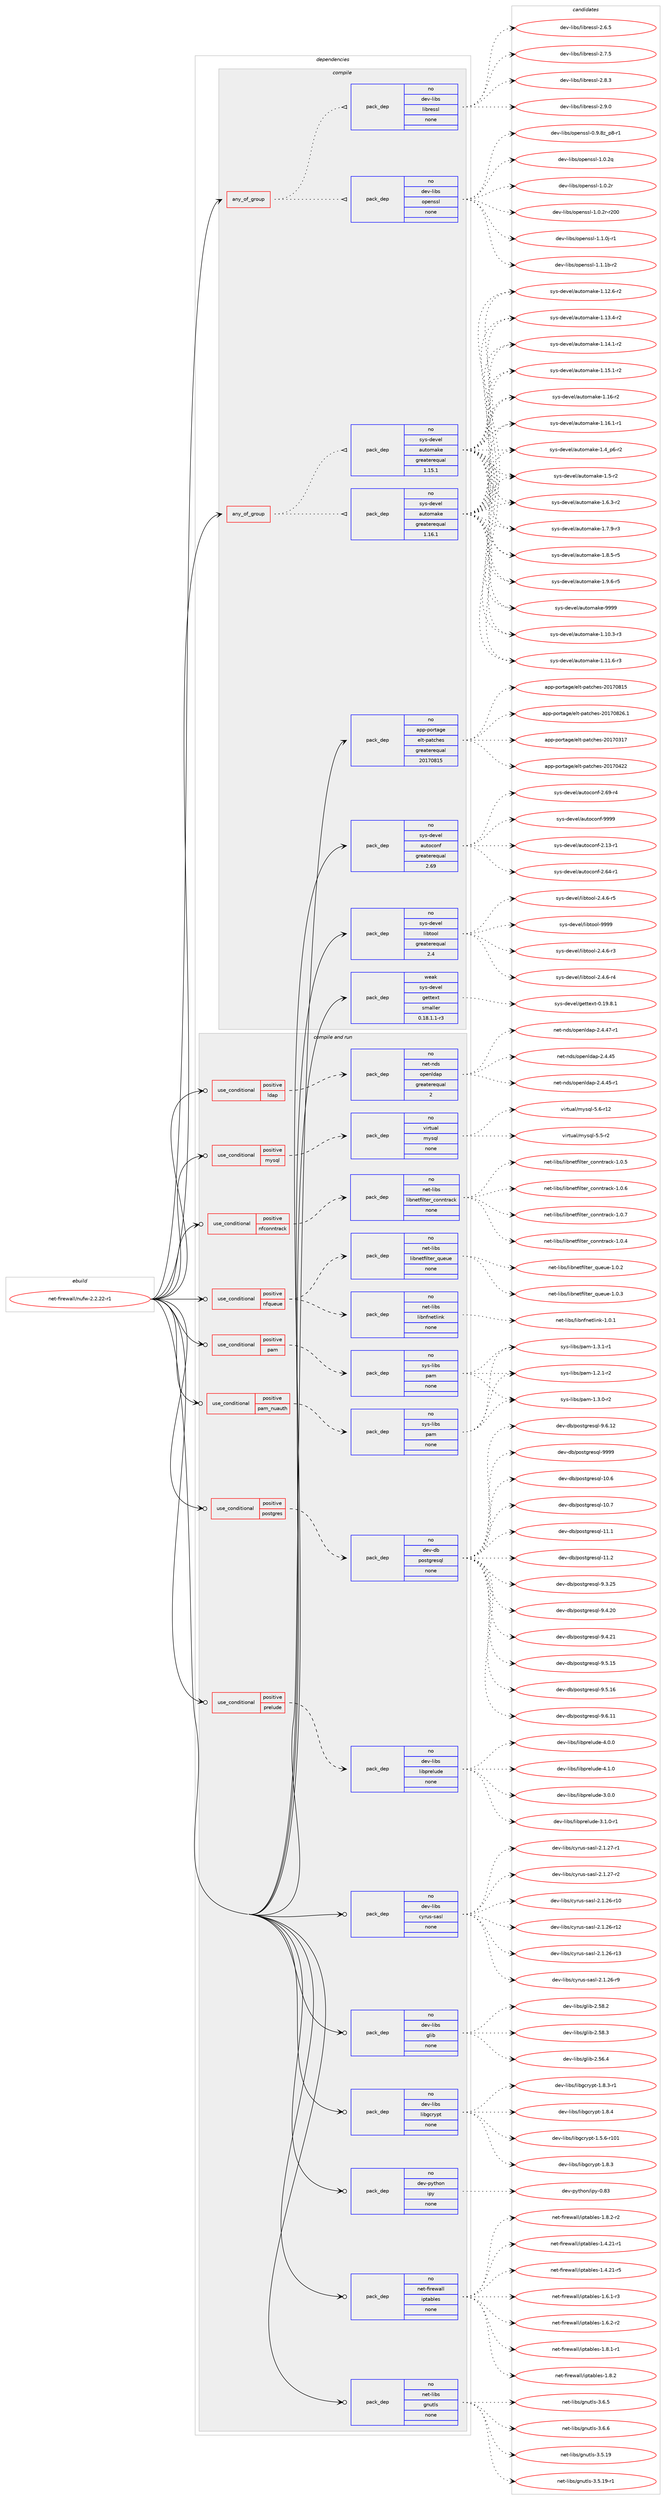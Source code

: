digraph prolog {

# *************
# Graph options
# *************

newrank=true;
concentrate=true;
compound=true;
graph [rankdir=LR,fontname=Helvetica,fontsize=10,ranksep=1.5];#, ranksep=2.5, nodesep=0.2];
edge  [arrowhead=vee];
node  [fontname=Helvetica,fontsize=10];

# **********
# The ebuild
# **********

subgraph cluster_leftcol {
color=gray;
rank=same;
label=<<i>ebuild</i>>;
id [label="net-firewall/nufw-2.2.22-r1", color=red, width=4, href="../net-firewall/nufw-2.2.22-r1.svg"];
}

# ****************
# The dependencies
# ****************

subgraph cluster_midcol {
color=gray;
label=<<i>dependencies</i>>;
subgraph cluster_compile {
fillcolor="#eeeeee";
style=filled;
label=<<i>compile</i>>;
subgraph any25977 {
dependency1652033 [label=<<TABLE BORDER="0" CELLBORDER="1" CELLSPACING="0" CELLPADDING="4"><TR><TD CELLPADDING="10">any_of_group</TD></TR></TABLE>>, shape=none, color=red];subgraph pack1181004 {
dependency1652034 [label=<<TABLE BORDER="0" CELLBORDER="1" CELLSPACING="0" CELLPADDING="4" WIDTH="220"><TR><TD ROWSPAN="6" CELLPADDING="30">pack_dep</TD></TR><TR><TD WIDTH="110">no</TD></TR><TR><TD>dev-libs</TD></TR><TR><TD>openssl</TD></TR><TR><TD>none</TD></TR><TR><TD></TD></TR></TABLE>>, shape=none, color=blue];
}
dependency1652033:e -> dependency1652034:w [weight=20,style="dotted",arrowhead="oinv"];
subgraph pack1181005 {
dependency1652035 [label=<<TABLE BORDER="0" CELLBORDER="1" CELLSPACING="0" CELLPADDING="4" WIDTH="220"><TR><TD ROWSPAN="6" CELLPADDING="30">pack_dep</TD></TR><TR><TD WIDTH="110">no</TD></TR><TR><TD>dev-libs</TD></TR><TR><TD>libressl</TD></TR><TR><TD>none</TD></TR><TR><TD></TD></TR></TABLE>>, shape=none, color=blue];
}
dependency1652033:e -> dependency1652035:w [weight=20,style="dotted",arrowhead="oinv"];
}
id:e -> dependency1652033:w [weight=20,style="solid",arrowhead="vee"];
subgraph any25978 {
dependency1652036 [label=<<TABLE BORDER="0" CELLBORDER="1" CELLSPACING="0" CELLPADDING="4"><TR><TD CELLPADDING="10">any_of_group</TD></TR></TABLE>>, shape=none, color=red];subgraph pack1181006 {
dependency1652037 [label=<<TABLE BORDER="0" CELLBORDER="1" CELLSPACING="0" CELLPADDING="4" WIDTH="220"><TR><TD ROWSPAN="6" CELLPADDING="30">pack_dep</TD></TR><TR><TD WIDTH="110">no</TD></TR><TR><TD>sys-devel</TD></TR><TR><TD>automake</TD></TR><TR><TD>greaterequal</TD></TR><TR><TD>1.16.1</TD></TR></TABLE>>, shape=none, color=blue];
}
dependency1652036:e -> dependency1652037:w [weight=20,style="dotted",arrowhead="oinv"];
subgraph pack1181007 {
dependency1652038 [label=<<TABLE BORDER="0" CELLBORDER="1" CELLSPACING="0" CELLPADDING="4" WIDTH="220"><TR><TD ROWSPAN="6" CELLPADDING="30">pack_dep</TD></TR><TR><TD WIDTH="110">no</TD></TR><TR><TD>sys-devel</TD></TR><TR><TD>automake</TD></TR><TR><TD>greaterequal</TD></TR><TR><TD>1.15.1</TD></TR></TABLE>>, shape=none, color=blue];
}
dependency1652036:e -> dependency1652038:w [weight=20,style="dotted",arrowhead="oinv"];
}
id:e -> dependency1652036:w [weight=20,style="solid",arrowhead="vee"];
subgraph pack1181008 {
dependency1652039 [label=<<TABLE BORDER="0" CELLBORDER="1" CELLSPACING="0" CELLPADDING="4" WIDTH="220"><TR><TD ROWSPAN="6" CELLPADDING="30">pack_dep</TD></TR><TR><TD WIDTH="110">no</TD></TR><TR><TD>app-portage</TD></TR><TR><TD>elt-patches</TD></TR><TR><TD>greaterequal</TD></TR><TR><TD>20170815</TD></TR></TABLE>>, shape=none, color=blue];
}
id:e -> dependency1652039:w [weight=20,style="solid",arrowhead="vee"];
subgraph pack1181009 {
dependency1652040 [label=<<TABLE BORDER="0" CELLBORDER="1" CELLSPACING="0" CELLPADDING="4" WIDTH="220"><TR><TD ROWSPAN="6" CELLPADDING="30">pack_dep</TD></TR><TR><TD WIDTH="110">no</TD></TR><TR><TD>sys-devel</TD></TR><TR><TD>autoconf</TD></TR><TR><TD>greaterequal</TD></TR><TR><TD>2.69</TD></TR></TABLE>>, shape=none, color=blue];
}
id:e -> dependency1652040:w [weight=20,style="solid",arrowhead="vee"];
subgraph pack1181010 {
dependency1652041 [label=<<TABLE BORDER="0" CELLBORDER="1" CELLSPACING="0" CELLPADDING="4" WIDTH="220"><TR><TD ROWSPAN="6" CELLPADDING="30">pack_dep</TD></TR><TR><TD WIDTH="110">no</TD></TR><TR><TD>sys-devel</TD></TR><TR><TD>libtool</TD></TR><TR><TD>greaterequal</TD></TR><TR><TD>2.4</TD></TR></TABLE>>, shape=none, color=blue];
}
id:e -> dependency1652041:w [weight=20,style="solid",arrowhead="vee"];
subgraph pack1181011 {
dependency1652042 [label=<<TABLE BORDER="0" CELLBORDER="1" CELLSPACING="0" CELLPADDING="4" WIDTH="220"><TR><TD ROWSPAN="6" CELLPADDING="30">pack_dep</TD></TR><TR><TD WIDTH="110">weak</TD></TR><TR><TD>sys-devel</TD></TR><TR><TD>gettext</TD></TR><TR><TD>smaller</TD></TR><TR><TD>0.18.1.1-r3</TD></TR></TABLE>>, shape=none, color=blue];
}
id:e -> dependency1652042:w [weight=20,style="solid",arrowhead="vee"];
}
subgraph cluster_compileandrun {
fillcolor="#eeeeee";
style=filled;
label=<<i>compile and run</i>>;
subgraph cond444269 {
dependency1652043 [label=<<TABLE BORDER="0" CELLBORDER="1" CELLSPACING="0" CELLPADDING="4"><TR><TD ROWSPAN="3" CELLPADDING="10">use_conditional</TD></TR><TR><TD>positive</TD></TR><TR><TD>ldap</TD></TR></TABLE>>, shape=none, color=red];
subgraph pack1181012 {
dependency1652044 [label=<<TABLE BORDER="0" CELLBORDER="1" CELLSPACING="0" CELLPADDING="4" WIDTH="220"><TR><TD ROWSPAN="6" CELLPADDING="30">pack_dep</TD></TR><TR><TD WIDTH="110">no</TD></TR><TR><TD>net-nds</TD></TR><TR><TD>openldap</TD></TR><TR><TD>greaterequal</TD></TR><TR><TD>2</TD></TR></TABLE>>, shape=none, color=blue];
}
dependency1652043:e -> dependency1652044:w [weight=20,style="dashed",arrowhead="vee"];
}
id:e -> dependency1652043:w [weight=20,style="solid",arrowhead="odotvee"];
subgraph cond444270 {
dependency1652045 [label=<<TABLE BORDER="0" CELLBORDER="1" CELLSPACING="0" CELLPADDING="4"><TR><TD ROWSPAN="3" CELLPADDING="10">use_conditional</TD></TR><TR><TD>positive</TD></TR><TR><TD>mysql</TD></TR></TABLE>>, shape=none, color=red];
subgraph pack1181013 {
dependency1652046 [label=<<TABLE BORDER="0" CELLBORDER="1" CELLSPACING="0" CELLPADDING="4" WIDTH="220"><TR><TD ROWSPAN="6" CELLPADDING="30">pack_dep</TD></TR><TR><TD WIDTH="110">no</TD></TR><TR><TD>virtual</TD></TR><TR><TD>mysql</TD></TR><TR><TD>none</TD></TR><TR><TD></TD></TR></TABLE>>, shape=none, color=blue];
}
dependency1652045:e -> dependency1652046:w [weight=20,style="dashed",arrowhead="vee"];
}
id:e -> dependency1652045:w [weight=20,style="solid",arrowhead="odotvee"];
subgraph cond444271 {
dependency1652047 [label=<<TABLE BORDER="0" CELLBORDER="1" CELLSPACING="0" CELLPADDING="4"><TR><TD ROWSPAN="3" CELLPADDING="10">use_conditional</TD></TR><TR><TD>positive</TD></TR><TR><TD>nfconntrack</TD></TR></TABLE>>, shape=none, color=red];
subgraph pack1181014 {
dependency1652048 [label=<<TABLE BORDER="0" CELLBORDER="1" CELLSPACING="0" CELLPADDING="4" WIDTH="220"><TR><TD ROWSPAN="6" CELLPADDING="30">pack_dep</TD></TR><TR><TD WIDTH="110">no</TD></TR><TR><TD>net-libs</TD></TR><TR><TD>libnetfilter_conntrack</TD></TR><TR><TD>none</TD></TR><TR><TD></TD></TR></TABLE>>, shape=none, color=blue];
}
dependency1652047:e -> dependency1652048:w [weight=20,style="dashed",arrowhead="vee"];
}
id:e -> dependency1652047:w [weight=20,style="solid",arrowhead="odotvee"];
subgraph cond444272 {
dependency1652049 [label=<<TABLE BORDER="0" CELLBORDER="1" CELLSPACING="0" CELLPADDING="4"><TR><TD ROWSPAN="3" CELLPADDING="10">use_conditional</TD></TR><TR><TD>positive</TD></TR><TR><TD>nfqueue</TD></TR></TABLE>>, shape=none, color=red];
subgraph pack1181015 {
dependency1652050 [label=<<TABLE BORDER="0" CELLBORDER="1" CELLSPACING="0" CELLPADDING="4" WIDTH="220"><TR><TD ROWSPAN="6" CELLPADDING="30">pack_dep</TD></TR><TR><TD WIDTH="110">no</TD></TR><TR><TD>net-libs</TD></TR><TR><TD>libnfnetlink</TD></TR><TR><TD>none</TD></TR><TR><TD></TD></TR></TABLE>>, shape=none, color=blue];
}
dependency1652049:e -> dependency1652050:w [weight=20,style="dashed",arrowhead="vee"];
subgraph pack1181016 {
dependency1652051 [label=<<TABLE BORDER="0" CELLBORDER="1" CELLSPACING="0" CELLPADDING="4" WIDTH="220"><TR><TD ROWSPAN="6" CELLPADDING="30">pack_dep</TD></TR><TR><TD WIDTH="110">no</TD></TR><TR><TD>net-libs</TD></TR><TR><TD>libnetfilter_queue</TD></TR><TR><TD>none</TD></TR><TR><TD></TD></TR></TABLE>>, shape=none, color=blue];
}
dependency1652049:e -> dependency1652051:w [weight=20,style="dashed",arrowhead="vee"];
}
id:e -> dependency1652049:w [weight=20,style="solid",arrowhead="odotvee"];
subgraph cond444273 {
dependency1652052 [label=<<TABLE BORDER="0" CELLBORDER="1" CELLSPACING="0" CELLPADDING="4"><TR><TD ROWSPAN="3" CELLPADDING="10">use_conditional</TD></TR><TR><TD>positive</TD></TR><TR><TD>pam</TD></TR></TABLE>>, shape=none, color=red];
subgraph pack1181017 {
dependency1652053 [label=<<TABLE BORDER="0" CELLBORDER="1" CELLSPACING="0" CELLPADDING="4" WIDTH="220"><TR><TD ROWSPAN="6" CELLPADDING="30">pack_dep</TD></TR><TR><TD WIDTH="110">no</TD></TR><TR><TD>sys-libs</TD></TR><TR><TD>pam</TD></TR><TR><TD>none</TD></TR><TR><TD></TD></TR></TABLE>>, shape=none, color=blue];
}
dependency1652052:e -> dependency1652053:w [weight=20,style="dashed",arrowhead="vee"];
}
id:e -> dependency1652052:w [weight=20,style="solid",arrowhead="odotvee"];
subgraph cond444274 {
dependency1652054 [label=<<TABLE BORDER="0" CELLBORDER="1" CELLSPACING="0" CELLPADDING="4"><TR><TD ROWSPAN="3" CELLPADDING="10">use_conditional</TD></TR><TR><TD>positive</TD></TR><TR><TD>pam_nuauth</TD></TR></TABLE>>, shape=none, color=red];
subgraph pack1181018 {
dependency1652055 [label=<<TABLE BORDER="0" CELLBORDER="1" CELLSPACING="0" CELLPADDING="4" WIDTH="220"><TR><TD ROWSPAN="6" CELLPADDING="30">pack_dep</TD></TR><TR><TD WIDTH="110">no</TD></TR><TR><TD>sys-libs</TD></TR><TR><TD>pam</TD></TR><TR><TD>none</TD></TR><TR><TD></TD></TR></TABLE>>, shape=none, color=blue];
}
dependency1652054:e -> dependency1652055:w [weight=20,style="dashed",arrowhead="vee"];
}
id:e -> dependency1652054:w [weight=20,style="solid",arrowhead="odotvee"];
subgraph cond444275 {
dependency1652056 [label=<<TABLE BORDER="0" CELLBORDER="1" CELLSPACING="0" CELLPADDING="4"><TR><TD ROWSPAN="3" CELLPADDING="10">use_conditional</TD></TR><TR><TD>positive</TD></TR><TR><TD>postgres</TD></TR></TABLE>>, shape=none, color=red];
subgraph pack1181019 {
dependency1652057 [label=<<TABLE BORDER="0" CELLBORDER="1" CELLSPACING="0" CELLPADDING="4" WIDTH="220"><TR><TD ROWSPAN="6" CELLPADDING="30">pack_dep</TD></TR><TR><TD WIDTH="110">no</TD></TR><TR><TD>dev-db</TD></TR><TR><TD>postgresql</TD></TR><TR><TD>none</TD></TR><TR><TD></TD></TR></TABLE>>, shape=none, color=blue];
}
dependency1652056:e -> dependency1652057:w [weight=20,style="dashed",arrowhead="vee"];
}
id:e -> dependency1652056:w [weight=20,style="solid",arrowhead="odotvee"];
subgraph cond444276 {
dependency1652058 [label=<<TABLE BORDER="0" CELLBORDER="1" CELLSPACING="0" CELLPADDING="4"><TR><TD ROWSPAN="3" CELLPADDING="10">use_conditional</TD></TR><TR><TD>positive</TD></TR><TR><TD>prelude</TD></TR></TABLE>>, shape=none, color=red];
subgraph pack1181020 {
dependency1652059 [label=<<TABLE BORDER="0" CELLBORDER="1" CELLSPACING="0" CELLPADDING="4" WIDTH="220"><TR><TD ROWSPAN="6" CELLPADDING="30">pack_dep</TD></TR><TR><TD WIDTH="110">no</TD></TR><TR><TD>dev-libs</TD></TR><TR><TD>libprelude</TD></TR><TR><TD>none</TD></TR><TR><TD></TD></TR></TABLE>>, shape=none, color=blue];
}
dependency1652058:e -> dependency1652059:w [weight=20,style="dashed",arrowhead="vee"];
}
id:e -> dependency1652058:w [weight=20,style="solid",arrowhead="odotvee"];
subgraph pack1181021 {
dependency1652060 [label=<<TABLE BORDER="0" CELLBORDER="1" CELLSPACING="0" CELLPADDING="4" WIDTH="220"><TR><TD ROWSPAN="6" CELLPADDING="30">pack_dep</TD></TR><TR><TD WIDTH="110">no</TD></TR><TR><TD>dev-libs</TD></TR><TR><TD>cyrus-sasl</TD></TR><TR><TD>none</TD></TR><TR><TD></TD></TR></TABLE>>, shape=none, color=blue];
}
id:e -> dependency1652060:w [weight=20,style="solid",arrowhead="odotvee"];
subgraph pack1181022 {
dependency1652061 [label=<<TABLE BORDER="0" CELLBORDER="1" CELLSPACING="0" CELLPADDING="4" WIDTH="220"><TR><TD ROWSPAN="6" CELLPADDING="30">pack_dep</TD></TR><TR><TD WIDTH="110">no</TD></TR><TR><TD>dev-libs</TD></TR><TR><TD>glib</TD></TR><TR><TD>none</TD></TR><TR><TD></TD></TR></TABLE>>, shape=none, color=blue];
}
id:e -> dependency1652061:w [weight=20,style="solid",arrowhead="odotvee"];
subgraph pack1181023 {
dependency1652062 [label=<<TABLE BORDER="0" CELLBORDER="1" CELLSPACING="0" CELLPADDING="4" WIDTH="220"><TR><TD ROWSPAN="6" CELLPADDING="30">pack_dep</TD></TR><TR><TD WIDTH="110">no</TD></TR><TR><TD>dev-libs</TD></TR><TR><TD>libgcrypt</TD></TR><TR><TD>none</TD></TR><TR><TD></TD></TR></TABLE>>, shape=none, color=blue];
}
id:e -> dependency1652062:w [weight=20,style="solid",arrowhead="odotvee"];
subgraph pack1181024 {
dependency1652063 [label=<<TABLE BORDER="0" CELLBORDER="1" CELLSPACING="0" CELLPADDING="4" WIDTH="220"><TR><TD ROWSPAN="6" CELLPADDING="30">pack_dep</TD></TR><TR><TD WIDTH="110">no</TD></TR><TR><TD>dev-python</TD></TR><TR><TD>ipy</TD></TR><TR><TD>none</TD></TR><TR><TD></TD></TR></TABLE>>, shape=none, color=blue];
}
id:e -> dependency1652063:w [weight=20,style="solid",arrowhead="odotvee"];
subgraph pack1181025 {
dependency1652064 [label=<<TABLE BORDER="0" CELLBORDER="1" CELLSPACING="0" CELLPADDING="4" WIDTH="220"><TR><TD ROWSPAN="6" CELLPADDING="30">pack_dep</TD></TR><TR><TD WIDTH="110">no</TD></TR><TR><TD>net-firewall</TD></TR><TR><TD>iptables</TD></TR><TR><TD>none</TD></TR><TR><TD></TD></TR></TABLE>>, shape=none, color=blue];
}
id:e -> dependency1652064:w [weight=20,style="solid",arrowhead="odotvee"];
subgraph pack1181026 {
dependency1652065 [label=<<TABLE BORDER="0" CELLBORDER="1" CELLSPACING="0" CELLPADDING="4" WIDTH="220"><TR><TD ROWSPAN="6" CELLPADDING="30">pack_dep</TD></TR><TR><TD WIDTH="110">no</TD></TR><TR><TD>net-libs</TD></TR><TR><TD>gnutls</TD></TR><TR><TD>none</TD></TR><TR><TD></TD></TR></TABLE>>, shape=none, color=blue];
}
id:e -> dependency1652065:w [weight=20,style="solid",arrowhead="odotvee"];
}
subgraph cluster_run {
fillcolor="#eeeeee";
style=filled;
label=<<i>run</i>>;
}
}

# **************
# The candidates
# **************

subgraph cluster_choices {
rank=same;
color=gray;
label=<<i>candidates</i>>;

subgraph choice1181004 {
color=black;
nodesep=1;
choice10010111845108105981154711111210111011511510845484657465612295112564511449 [label="dev-libs/openssl-0.9.8z_p8-r1", color=red, width=4,href="../dev-libs/openssl-0.9.8z_p8-r1.svg"];
choice100101118451081059811547111112101110115115108454946484650113 [label="dev-libs/openssl-1.0.2q", color=red, width=4,href="../dev-libs/openssl-1.0.2q.svg"];
choice100101118451081059811547111112101110115115108454946484650114 [label="dev-libs/openssl-1.0.2r", color=red, width=4,href="../dev-libs/openssl-1.0.2r.svg"];
choice10010111845108105981154711111210111011511510845494648465011445114504848 [label="dev-libs/openssl-1.0.2r-r200", color=red, width=4,href="../dev-libs/openssl-1.0.2r-r200.svg"];
choice1001011184510810598115471111121011101151151084549464946481064511449 [label="dev-libs/openssl-1.1.0j-r1", color=red, width=4,href="../dev-libs/openssl-1.1.0j-r1.svg"];
choice100101118451081059811547111112101110115115108454946494649984511450 [label="dev-libs/openssl-1.1.1b-r2", color=red, width=4,href="../dev-libs/openssl-1.1.1b-r2.svg"];
dependency1652034:e -> choice10010111845108105981154711111210111011511510845484657465612295112564511449:w [style=dotted,weight="100"];
dependency1652034:e -> choice100101118451081059811547111112101110115115108454946484650113:w [style=dotted,weight="100"];
dependency1652034:e -> choice100101118451081059811547111112101110115115108454946484650114:w [style=dotted,weight="100"];
dependency1652034:e -> choice10010111845108105981154711111210111011511510845494648465011445114504848:w [style=dotted,weight="100"];
dependency1652034:e -> choice1001011184510810598115471111121011101151151084549464946481064511449:w [style=dotted,weight="100"];
dependency1652034:e -> choice100101118451081059811547111112101110115115108454946494649984511450:w [style=dotted,weight="100"];
}
subgraph choice1181005 {
color=black;
nodesep=1;
choice10010111845108105981154710810598114101115115108455046544653 [label="dev-libs/libressl-2.6.5", color=red, width=4,href="../dev-libs/libressl-2.6.5.svg"];
choice10010111845108105981154710810598114101115115108455046554653 [label="dev-libs/libressl-2.7.5", color=red, width=4,href="../dev-libs/libressl-2.7.5.svg"];
choice10010111845108105981154710810598114101115115108455046564651 [label="dev-libs/libressl-2.8.3", color=red, width=4,href="../dev-libs/libressl-2.8.3.svg"];
choice10010111845108105981154710810598114101115115108455046574648 [label="dev-libs/libressl-2.9.0", color=red, width=4,href="../dev-libs/libressl-2.9.0.svg"];
dependency1652035:e -> choice10010111845108105981154710810598114101115115108455046544653:w [style=dotted,weight="100"];
dependency1652035:e -> choice10010111845108105981154710810598114101115115108455046554653:w [style=dotted,weight="100"];
dependency1652035:e -> choice10010111845108105981154710810598114101115115108455046564651:w [style=dotted,weight="100"];
dependency1652035:e -> choice10010111845108105981154710810598114101115115108455046574648:w [style=dotted,weight="100"];
}
subgraph choice1181006 {
color=black;
nodesep=1;
choice11512111545100101118101108479711711611110997107101454946494846514511451 [label="sys-devel/automake-1.10.3-r3", color=red, width=4,href="../sys-devel/automake-1.10.3-r3.svg"];
choice11512111545100101118101108479711711611110997107101454946494946544511451 [label="sys-devel/automake-1.11.6-r3", color=red, width=4,href="../sys-devel/automake-1.11.6-r3.svg"];
choice11512111545100101118101108479711711611110997107101454946495046544511450 [label="sys-devel/automake-1.12.6-r2", color=red, width=4,href="../sys-devel/automake-1.12.6-r2.svg"];
choice11512111545100101118101108479711711611110997107101454946495146524511450 [label="sys-devel/automake-1.13.4-r2", color=red, width=4,href="../sys-devel/automake-1.13.4-r2.svg"];
choice11512111545100101118101108479711711611110997107101454946495246494511450 [label="sys-devel/automake-1.14.1-r2", color=red, width=4,href="../sys-devel/automake-1.14.1-r2.svg"];
choice11512111545100101118101108479711711611110997107101454946495346494511450 [label="sys-devel/automake-1.15.1-r2", color=red, width=4,href="../sys-devel/automake-1.15.1-r2.svg"];
choice1151211154510010111810110847971171161111099710710145494649544511450 [label="sys-devel/automake-1.16-r2", color=red, width=4,href="../sys-devel/automake-1.16-r2.svg"];
choice11512111545100101118101108479711711611110997107101454946495446494511449 [label="sys-devel/automake-1.16.1-r1", color=red, width=4,href="../sys-devel/automake-1.16.1-r1.svg"];
choice115121115451001011181011084797117116111109971071014549465295112544511450 [label="sys-devel/automake-1.4_p6-r2", color=red, width=4,href="../sys-devel/automake-1.4_p6-r2.svg"];
choice11512111545100101118101108479711711611110997107101454946534511450 [label="sys-devel/automake-1.5-r2", color=red, width=4,href="../sys-devel/automake-1.5-r2.svg"];
choice115121115451001011181011084797117116111109971071014549465446514511450 [label="sys-devel/automake-1.6.3-r2", color=red, width=4,href="../sys-devel/automake-1.6.3-r2.svg"];
choice115121115451001011181011084797117116111109971071014549465546574511451 [label="sys-devel/automake-1.7.9-r3", color=red, width=4,href="../sys-devel/automake-1.7.9-r3.svg"];
choice115121115451001011181011084797117116111109971071014549465646534511453 [label="sys-devel/automake-1.8.5-r5", color=red, width=4,href="../sys-devel/automake-1.8.5-r5.svg"];
choice115121115451001011181011084797117116111109971071014549465746544511453 [label="sys-devel/automake-1.9.6-r5", color=red, width=4,href="../sys-devel/automake-1.9.6-r5.svg"];
choice115121115451001011181011084797117116111109971071014557575757 [label="sys-devel/automake-9999", color=red, width=4,href="../sys-devel/automake-9999.svg"];
dependency1652037:e -> choice11512111545100101118101108479711711611110997107101454946494846514511451:w [style=dotted,weight="100"];
dependency1652037:e -> choice11512111545100101118101108479711711611110997107101454946494946544511451:w [style=dotted,weight="100"];
dependency1652037:e -> choice11512111545100101118101108479711711611110997107101454946495046544511450:w [style=dotted,weight="100"];
dependency1652037:e -> choice11512111545100101118101108479711711611110997107101454946495146524511450:w [style=dotted,weight="100"];
dependency1652037:e -> choice11512111545100101118101108479711711611110997107101454946495246494511450:w [style=dotted,weight="100"];
dependency1652037:e -> choice11512111545100101118101108479711711611110997107101454946495346494511450:w [style=dotted,weight="100"];
dependency1652037:e -> choice1151211154510010111810110847971171161111099710710145494649544511450:w [style=dotted,weight="100"];
dependency1652037:e -> choice11512111545100101118101108479711711611110997107101454946495446494511449:w [style=dotted,weight="100"];
dependency1652037:e -> choice115121115451001011181011084797117116111109971071014549465295112544511450:w [style=dotted,weight="100"];
dependency1652037:e -> choice11512111545100101118101108479711711611110997107101454946534511450:w [style=dotted,weight="100"];
dependency1652037:e -> choice115121115451001011181011084797117116111109971071014549465446514511450:w [style=dotted,weight="100"];
dependency1652037:e -> choice115121115451001011181011084797117116111109971071014549465546574511451:w [style=dotted,weight="100"];
dependency1652037:e -> choice115121115451001011181011084797117116111109971071014549465646534511453:w [style=dotted,weight="100"];
dependency1652037:e -> choice115121115451001011181011084797117116111109971071014549465746544511453:w [style=dotted,weight="100"];
dependency1652037:e -> choice115121115451001011181011084797117116111109971071014557575757:w [style=dotted,weight="100"];
}
subgraph choice1181007 {
color=black;
nodesep=1;
choice11512111545100101118101108479711711611110997107101454946494846514511451 [label="sys-devel/automake-1.10.3-r3", color=red, width=4,href="../sys-devel/automake-1.10.3-r3.svg"];
choice11512111545100101118101108479711711611110997107101454946494946544511451 [label="sys-devel/automake-1.11.6-r3", color=red, width=4,href="../sys-devel/automake-1.11.6-r3.svg"];
choice11512111545100101118101108479711711611110997107101454946495046544511450 [label="sys-devel/automake-1.12.6-r2", color=red, width=4,href="../sys-devel/automake-1.12.6-r2.svg"];
choice11512111545100101118101108479711711611110997107101454946495146524511450 [label="sys-devel/automake-1.13.4-r2", color=red, width=4,href="../sys-devel/automake-1.13.4-r2.svg"];
choice11512111545100101118101108479711711611110997107101454946495246494511450 [label="sys-devel/automake-1.14.1-r2", color=red, width=4,href="../sys-devel/automake-1.14.1-r2.svg"];
choice11512111545100101118101108479711711611110997107101454946495346494511450 [label="sys-devel/automake-1.15.1-r2", color=red, width=4,href="../sys-devel/automake-1.15.1-r2.svg"];
choice1151211154510010111810110847971171161111099710710145494649544511450 [label="sys-devel/automake-1.16-r2", color=red, width=4,href="../sys-devel/automake-1.16-r2.svg"];
choice11512111545100101118101108479711711611110997107101454946495446494511449 [label="sys-devel/automake-1.16.1-r1", color=red, width=4,href="../sys-devel/automake-1.16.1-r1.svg"];
choice115121115451001011181011084797117116111109971071014549465295112544511450 [label="sys-devel/automake-1.4_p6-r2", color=red, width=4,href="../sys-devel/automake-1.4_p6-r2.svg"];
choice11512111545100101118101108479711711611110997107101454946534511450 [label="sys-devel/automake-1.5-r2", color=red, width=4,href="../sys-devel/automake-1.5-r2.svg"];
choice115121115451001011181011084797117116111109971071014549465446514511450 [label="sys-devel/automake-1.6.3-r2", color=red, width=4,href="../sys-devel/automake-1.6.3-r2.svg"];
choice115121115451001011181011084797117116111109971071014549465546574511451 [label="sys-devel/automake-1.7.9-r3", color=red, width=4,href="../sys-devel/automake-1.7.9-r3.svg"];
choice115121115451001011181011084797117116111109971071014549465646534511453 [label="sys-devel/automake-1.8.5-r5", color=red, width=4,href="../sys-devel/automake-1.8.5-r5.svg"];
choice115121115451001011181011084797117116111109971071014549465746544511453 [label="sys-devel/automake-1.9.6-r5", color=red, width=4,href="../sys-devel/automake-1.9.6-r5.svg"];
choice115121115451001011181011084797117116111109971071014557575757 [label="sys-devel/automake-9999", color=red, width=4,href="../sys-devel/automake-9999.svg"];
dependency1652038:e -> choice11512111545100101118101108479711711611110997107101454946494846514511451:w [style=dotted,weight="100"];
dependency1652038:e -> choice11512111545100101118101108479711711611110997107101454946494946544511451:w [style=dotted,weight="100"];
dependency1652038:e -> choice11512111545100101118101108479711711611110997107101454946495046544511450:w [style=dotted,weight="100"];
dependency1652038:e -> choice11512111545100101118101108479711711611110997107101454946495146524511450:w [style=dotted,weight="100"];
dependency1652038:e -> choice11512111545100101118101108479711711611110997107101454946495246494511450:w [style=dotted,weight="100"];
dependency1652038:e -> choice11512111545100101118101108479711711611110997107101454946495346494511450:w [style=dotted,weight="100"];
dependency1652038:e -> choice1151211154510010111810110847971171161111099710710145494649544511450:w [style=dotted,weight="100"];
dependency1652038:e -> choice11512111545100101118101108479711711611110997107101454946495446494511449:w [style=dotted,weight="100"];
dependency1652038:e -> choice115121115451001011181011084797117116111109971071014549465295112544511450:w [style=dotted,weight="100"];
dependency1652038:e -> choice11512111545100101118101108479711711611110997107101454946534511450:w [style=dotted,weight="100"];
dependency1652038:e -> choice115121115451001011181011084797117116111109971071014549465446514511450:w [style=dotted,weight="100"];
dependency1652038:e -> choice115121115451001011181011084797117116111109971071014549465546574511451:w [style=dotted,weight="100"];
dependency1652038:e -> choice115121115451001011181011084797117116111109971071014549465646534511453:w [style=dotted,weight="100"];
dependency1652038:e -> choice115121115451001011181011084797117116111109971071014549465746544511453:w [style=dotted,weight="100"];
dependency1652038:e -> choice115121115451001011181011084797117116111109971071014557575757:w [style=dotted,weight="100"];
}
subgraph choice1181008 {
color=black;
nodesep=1;
choice97112112451121111141169710310147101108116451129711699104101115455048495548514955 [label="app-portage/elt-patches-20170317", color=red, width=4,href="../app-portage/elt-patches-20170317.svg"];
choice97112112451121111141169710310147101108116451129711699104101115455048495548525050 [label="app-portage/elt-patches-20170422", color=red, width=4,href="../app-portage/elt-patches-20170422.svg"];
choice97112112451121111141169710310147101108116451129711699104101115455048495548564953 [label="app-portage/elt-patches-20170815", color=red, width=4,href="../app-portage/elt-patches-20170815.svg"];
choice971121124511211111411697103101471011081164511297116991041011154550484955485650544649 [label="app-portage/elt-patches-20170826.1", color=red, width=4,href="../app-portage/elt-patches-20170826.1.svg"];
dependency1652039:e -> choice97112112451121111141169710310147101108116451129711699104101115455048495548514955:w [style=dotted,weight="100"];
dependency1652039:e -> choice97112112451121111141169710310147101108116451129711699104101115455048495548525050:w [style=dotted,weight="100"];
dependency1652039:e -> choice97112112451121111141169710310147101108116451129711699104101115455048495548564953:w [style=dotted,weight="100"];
dependency1652039:e -> choice971121124511211111411697103101471011081164511297116991041011154550484955485650544649:w [style=dotted,weight="100"];
}
subgraph choice1181009 {
color=black;
nodesep=1;
choice1151211154510010111810110847971171161119911111010245504649514511449 [label="sys-devel/autoconf-2.13-r1", color=red, width=4,href="../sys-devel/autoconf-2.13-r1.svg"];
choice1151211154510010111810110847971171161119911111010245504654524511449 [label="sys-devel/autoconf-2.64-r1", color=red, width=4,href="../sys-devel/autoconf-2.64-r1.svg"];
choice1151211154510010111810110847971171161119911111010245504654574511452 [label="sys-devel/autoconf-2.69-r4", color=red, width=4,href="../sys-devel/autoconf-2.69-r4.svg"];
choice115121115451001011181011084797117116111991111101024557575757 [label="sys-devel/autoconf-9999", color=red, width=4,href="../sys-devel/autoconf-9999.svg"];
dependency1652040:e -> choice1151211154510010111810110847971171161119911111010245504649514511449:w [style=dotted,weight="100"];
dependency1652040:e -> choice1151211154510010111810110847971171161119911111010245504654524511449:w [style=dotted,weight="100"];
dependency1652040:e -> choice1151211154510010111810110847971171161119911111010245504654574511452:w [style=dotted,weight="100"];
dependency1652040:e -> choice115121115451001011181011084797117116111991111101024557575757:w [style=dotted,weight="100"];
}
subgraph choice1181010 {
color=black;
nodesep=1;
choice1151211154510010111810110847108105981161111111084550465246544511451 [label="sys-devel/libtool-2.4.6-r3", color=red, width=4,href="../sys-devel/libtool-2.4.6-r3.svg"];
choice1151211154510010111810110847108105981161111111084550465246544511452 [label="sys-devel/libtool-2.4.6-r4", color=red, width=4,href="../sys-devel/libtool-2.4.6-r4.svg"];
choice1151211154510010111810110847108105981161111111084550465246544511453 [label="sys-devel/libtool-2.4.6-r5", color=red, width=4,href="../sys-devel/libtool-2.4.6-r5.svg"];
choice1151211154510010111810110847108105981161111111084557575757 [label="sys-devel/libtool-9999", color=red, width=4,href="../sys-devel/libtool-9999.svg"];
dependency1652041:e -> choice1151211154510010111810110847108105981161111111084550465246544511451:w [style=dotted,weight="100"];
dependency1652041:e -> choice1151211154510010111810110847108105981161111111084550465246544511452:w [style=dotted,weight="100"];
dependency1652041:e -> choice1151211154510010111810110847108105981161111111084550465246544511453:w [style=dotted,weight="100"];
dependency1652041:e -> choice1151211154510010111810110847108105981161111111084557575757:w [style=dotted,weight="100"];
}
subgraph choice1181011 {
color=black;
nodesep=1;
choice1151211154510010111810110847103101116116101120116454846495746564649 [label="sys-devel/gettext-0.19.8.1", color=red, width=4,href="../sys-devel/gettext-0.19.8.1.svg"];
dependency1652042:e -> choice1151211154510010111810110847103101116116101120116454846495746564649:w [style=dotted,weight="100"];
}
subgraph choice1181012 {
color=black;
nodesep=1;
choice11010111645110100115471111121011101081009711245504652465253 [label="net-nds/openldap-2.4.45", color=red, width=4,href="../net-nds/openldap-2.4.45.svg"];
choice110101116451101001154711111210111010810097112455046524652534511449 [label="net-nds/openldap-2.4.45-r1", color=red, width=4,href="../net-nds/openldap-2.4.45-r1.svg"];
choice110101116451101001154711111210111010810097112455046524652554511449 [label="net-nds/openldap-2.4.47-r1", color=red, width=4,href="../net-nds/openldap-2.4.47-r1.svg"];
dependency1652044:e -> choice11010111645110100115471111121011101081009711245504652465253:w [style=dotted,weight="100"];
dependency1652044:e -> choice110101116451101001154711111210111010810097112455046524652534511449:w [style=dotted,weight="100"];
dependency1652044:e -> choice110101116451101001154711111210111010810097112455046524652554511449:w [style=dotted,weight="100"];
}
subgraph choice1181013 {
color=black;
nodesep=1;
choice1181051141161179710847109121115113108455346534511450 [label="virtual/mysql-5.5-r2", color=red, width=4,href="../virtual/mysql-5.5-r2.svg"];
choice118105114116117971084710912111511310845534654451144950 [label="virtual/mysql-5.6-r12", color=red, width=4,href="../virtual/mysql-5.6-r12.svg"];
dependency1652046:e -> choice1181051141161179710847109121115113108455346534511450:w [style=dotted,weight="100"];
dependency1652046:e -> choice118105114116117971084710912111511310845534654451144950:w [style=dotted,weight="100"];
}
subgraph choice1181014 {
color=black;
nodesep=1;
choice1101011164510810598115471081059811010111610210510811610111495991111101101161149799107454946484652 [label="net-libs/libnetfilter_conntrack-1.0.4", color=red, width=4,href="../net-libs/libnetfilter_conntrack-1.0.4.svg"];
choice1101011164510810598115471081059811010111610210510811610111495991111101101161149799107454946484653 [label="net-libs/libnetfilter_conntrack-1.0.5", color=red, width=4,href="../net-libs/libnetfilter_conntrack-1.0.5.svg"];
choice1101011164510810598115471081059811010111610210510811610111495991111101101161149799107454946484654 [label="net-libs/libnetfilter_conntrack-1.0.6", color=red, width=4,href="../net-libs/libnetfilter_conntrack-1.0.6.svg"];
choice1101011164510810598115471081059811010111610210510811610111495991111101101161149799107454946484655 [label="net-libs/libnetfilter_conntrack-1.0.7", color=red, width=4,href="../net-libs/libnetfilter_conntrack-1.0.7.svg"];
dependency1652048:e -> choice1101011164510810598115471081059811010111610210510811610111495991111101101161149799107454946484652:w [style=dotted,weight="100"];
dependency1652048:e -> choice1101011164510810598115471081059811010111610210510811610111495991111101101161149799107454946484653:w [style=dotted,weight="100"];
dependency1652048:e -> choice1101011164510810598115471081059811010111610210510811610111495991111101101161149799107454946484654:w [style=dotted,weight="100"];
dependency1652048:e -> choice1101011164510810598115471081059811010111610210510811610111495991111101101161149799107454946484655:w [style=dotted,weight="100"];
}
subgraph choice1181015 {
color=black;
nodesep=1;
choice11010111645108105981154710810598110102110101116108105110107454946484649 [label="net-libs/libnfnetlink-1.0.1", color=red, width=4,href="../net-libs/libnfnetlink-1.0.1.svg"];
dependency1652050:e -> choice11010111645108105981154710810598110102110101116108105110107454946484649:w [style=dotted,weight="100"];
}
subgraph choice1181016 {
color=black;
nodesep=1;
choice1101011164510810598115471081059811010111610210510811610111495113117101117101454946484650 [label="net-libs/libnetfilter_queue-1.0.2", color=red, width=4,href="../net-libs/libnetfilter_queue-1.0.2.svg"];
choice1101011164510810598115471081059811010111610210510811610111495113117101117101454946484651 [label="net-libs/libnetfilter_queue-1.0.3", color=red, width=4,href="../net-libs/libnetfilter_queue-1.0.3.svg"];
dependency1652051:e -> choice1101011164510810598115471081059811010111610210510811610111495113117101117101454946484650:w [style=dotted,weight="100"];
dependency1652051:e -> choice1101011164510810598115471081059811010111610210510811610111495113117101117101454946484651:w [style=dotted,weight="100"];
}
subgraph choice1181017 {
color=black;
nodesep=1;
choice115121115451081059811547112971094549465046494511450 [label="sys-libs/pam-1.2.1-r2", color=red, width=4,href="../sys-libs/pam-1.2.1-r2.svg"];
choice115121115451081059811547112971094549465146484511450 [label="sys-libs/pam-1.3.0-r2", color=red, width=4,href="../sys-libs/pam-1.3.0-r2.svg"];
choice115121115451081059811547112971094549465146494511449 [label="sys-libs/pam-1.3.1-r1", color=red, width=4,href="../sys-libs/pam-1.3.1-r1.svg"];
dependency1652053:e -> choice115121115451081059811547112971094549465046494511450:w [style=dotted,weight="100"];
dependency1652053:e -> choice115121115451081059811547112971094549465146484511450:w [style=dotted,weight="100"];
dependency1652053:e -> choice115121115451081059811547112971094549465146494511449:w [style=dotted,weight="100"];
}
subgraph choice1181018 {
color=black;
nodesep=1;
choice115121115451081059811547112971094549465046494511450 [label="sys-libs/pam-1.2.1-r2", color=red, width=4,href="../sys-libs/pam-1.2.1-r2.svg"];
choice115121115451081059811547112971094549465146484511450 [label="sys-libs/pam-1.3.0-r2", color=red, width=4,href="../sys-libs/pam-1.3.0-r2.svg"];
choice115121115451081059811547112971094549465146494511449 [label="sys-libs/pam-1.3.1-r1", color=red, width=4,href="../sys-libs/pam-1.3.1-r1.svg"];
dependency1652055:e -> choice115121115451081059811547112971094549465046494511450:w [style=dotted,weight="100"];
dependency1652055:e -> choice115121115451081059811547112971094549465146484511450:w [style=dotted,weight="100"];
dependency1652055:e -> choice115121115451081059811547112971094549465146494511449:w [style=dotted,weight="100"];
}
subgraph choice1181019 {
color=black;
nodesep=1;
choice1001011184510098471121111151161031141011151131084549484654 [label="dev-db/postgresql-10.6", color=red, width=4,href="../dev-db/postgresql-10.6.svg"];
choice1001011184510098471121111151161031141011151131084549484655 [label="dev-db/postgresql-10.7", color=red, width=4,href="../dev-db/postgresql-10.7.svg"];
choice1001011184510098471121111151161031141011151131084549494649 [label="dev-db/postgresql-11.1", color=red, width=4,href="../dev-db/postgresql-11.1.svg"];
choice1001011184510098471121111151161031141011151131084549494650 [label="dev-db/postgresql-11.2", color=red, width=4,href="../dev-db/postgresql-11.2.svg"];
choice10010111845100984711211111511610311410111511310845574651465053 [label="dev-db/postgresql-9.3.25", color=red, width=4,href="../dev-db/postgresql-9.3.25.svg"];
choice10010111845100984711211111511610311410111511310845574652465048 [label="dev-db/postgresql-9.4.20", color=red, width=4,href="../dev-db/postgresql-9.4.20.svg"];
choice10010111845100984711211111511610311410111511310845574652465049 [label="dev-db/postgresql-9.4.21", color=red, width=4,href="../dev-db/postgresql-9.4.21.svg"];
choice10010111845100984711211111511610311410111511310845574653464953 [label="dev-db/postgresql-9.5.15", color=red, width=4,href="../dev-db/postgresql-9.5.15.svg"];
choice10010111845100984711211111511610311410111511310845574653464954 [label="dev-db/postgresql-9.5.16", color=red, width=4,href="../dev-db/postgresql-9.5.16.svg"];
choice10010111845100984711211111511610311410111511310845574654464949 [label="dev-db/postgresql-9.6.11", color=red, width=4,href="../dev-db/postgresql-9.6.11.svg"];
choice10010111845100984711211111511610311410111511310845574654464950 [label="dev-db/postgresql-9.6.12", color=red, width=4,href="../dev-db/postgresql-9.6.12.svg"];
choice1001011184510098471121111151161031141011151131084557575757 [label="dev-db/postgresql-9999", color=red, width=4,href="../dev-db/postgresql-9999.svg"];
dependency1652057:e -> choice1001011184510098471121111151161031141011151131084549484654:w [style=dotted,weight="100"];
dependency1652057:e -> choice1001011184510098471121111151161031141011151131084549484655:w [style=dotted,weight="100"];
dependency1652057:e -> choice1001011184510098471121111151161031141011151131084549494649:w [style=dotted,weight="100"];
dependency1652057:e -> choice1001011184510098471121111151161031141011151131084549494650:w [style=dotted,weight="100"];
dependency1652057:e -> choice10010111845100984711211111511610311410111511310845574651465053:w [style=dotted,weight="100"];
dependency1652057:e -> choice10010111845100984711211111511610311410111511310845574652465048:w [style=dotted,weight="100"];
dependency1652057:e -> choice10010111845100984711211111511610311410111511310845574652465049:w [style=dotted,weight="100"];
dependency1652057:e -> choice10010111845100984711211111511610311410111511310845574653464953:w [style=dotted,weight="100"];
dependency1652057:e -> choice10010111845100984711211111511610311410111511310845574653464954:w [style=dotted,weight="100"];
dependency1652057:e -> choice10010111845100984711211111511610311410111511310845574654464949:w [style=dotted,weight="100"];
dependency1652057:e -> choice10010111845100984711211111511610311410111511310845574654464950:w [style=dotted,weight="100"];
dependency1652057:e -> choice1001011184510098471121111151161031141011151131084557575757:w [style=dotted,weight="100"];
}
subgraph choice1181020 {
color=black;
nodesep=1;
choice10010111845108105981154710810598112114101108117100101455146484648 [label="dev-libs/libprelude-3.0.0", color=red, width=4,href="../dev-libs/libprelude-3.0.0.svg"];
choice100101118451081059811547108105981121141011081171001014551464946484511449 [label="dev-libs/libprelude-3.1.0-r1", color=red, width=4,href="../dev-libs/libprelude-3.1.0-r1.svg"];
choice10010111845108105981154710810598112114101108117100101455246484648 [label="dev-libs/libprelude-4.0.0", color=red, width=4,href="../dev-libs/libprelude-4.0.0.svg"];
choice10010111845108105981154710810598112114101108117100101455246494648 [label="dev-libs/libprelude-4.1.0", color=red, width=4,href="../dev-libs/libprelude-4.1.0.svg"];
dependency1652059:e -> choice10010111845108105981154710810598112114101108117100101455146484648:w [style=dotted,weight="100"];
dependency1652059:e -> choice100101118451081059811547108105981121141011081171001014551464946484511449:w [style=dotted,weight="100"];
dependency1652059:e -> choice10010111845108105981154710810598112114101108117100101455246484648:w [style=dotted,weight="100"];
dependency1652059:e -> choice10010111845108105981154710810598112114101108117100101455246494648:w [style=dotted,weight="100"];
}
subgraph choice1181021 {
color=black;
nodesep=1;
choice10010111845108105981154799121114117115451159711510845504649465054451144948 [label="dev-libs/cyrus-sasl-2.1.26-r10", color=red, width=4,href="../dev-libs/cyrus-sasl-2.1.26-r10.svg"];
choice10010111845108105981154799121114117115451159711510845504649465054451144950 [label="dev-libs/cyrus-sasl-2.1.26-r12", color=red, width=4,href="../dev-libs/cyrus-sasl-2.1.26-r12.svg"];
choice10010111845108105981154799121114117115451159711510845504649465054451144951 [label="dev-libs/cyrus-sasl-2.1.26-r13", color=red, width=4,href="../dev-libs/cyrus-sasl-2.1.26-r13.svg"];
choice100101118451081059811547991211141171154511597115108455046494650544511457 [label="dev-libs/cyrus-sasl-2.1.26-r9", color=red, width=4,href="../dev-libs/cyrus-sasl-2.1.26-r9.svg"];
choice100101118451081059811547991211141171154511597115108455046494650554511449 [label="dev-libs/cyrus-sasl-2.1.27-r1", color=red, width=4,href="../dev-libs/cyrus-sasl-2.1.27-r1.svg"];
choice100101118451081059811547991211141171154511597115108455046494650554511450 [label="dev-libs/cyrus-sasl-2.1.27-r2", color=red, width=4,href="../dev-libs/cyrus-sasl-2.1.27-r2.svg"];
dependency1652060:e -> choice10010111845108105981154799121114117115451159711510845504649465054451144948:w [style=dotted,weight="100"];
dependency1652060:e -> choice10010111845108105981154799121114117115451159711510845504649465054451144950:w [style=dotted,weight="100"];
dependency1652060:e -> choice10010111845108105981154799121114117115451159711510845504649465054451144951:w [style=dotted,weight="100"];
dependency1652060:e -> choice100101118451081059811547991211141171154511597115108455046494650544511457:w [style=dotted,weight="100"];
dependency1652060:e -> choice100101118451081059811547991211141171154511597115108455046494650554511449:w [style=dotted,weight="100"];
dependency1652060:e -> choice100101118451081059811547991211141171154511597115108455046494650554511450:w [style=dotted,weight="100"];
}
subgraph choice1181022 {
color=black;
nodesep=1;
choice1001011184510810598115471031081059845504653544652 [label="dev-libs/glib-2.56.4", color=red, width=4,href="../dev-libs/glib-2.56.4.svg"];
choice1001011184510810598115471031081059845504653564650 [label="dev-libs/glib-2.58.2", color=red, width=4,href="../dev-libs/glib-2.58.2.svg"];
choice1001011184510810598115471031081059845504653564651 [label="dev-libs/glib-2.58.3", color=red, width=4,href="../dev-libs/glib-2.58.3.svg"];
dependency1652061:e -> choice1001011184510810598115471031081059845504653544652:w [style=dotted,weight="100"];
dependency1652061:e -> choice1001011184510810598115471031081059845504653564650:w [style=dotted,weight="100"];
dependency1652061:e -> choice1001011184510810598115471031081059845504653564651:w [style=dotted,weight="100"];
}
subgraph choice1181023 {
color=black;
nodesep=1;
choice100101118451081059811547108105981039911412111211645494653465445114494849 [label="dev-libs/libgcrypt-1.5.6-r101", color=red, width=4,href="../dev-libs/libgcrypt-1.5.6-r101.svg"];
choice1001011184510810598115471081059810399114121112116454946564651 [label="dev-libs/libgcrypt-1.8.3", color=red, width=4,href="../dev-libs/libgcrypt-1.8.3.svg"];
choice10010111845108105981154710810598103991141211121164549465646514511449 [label="dev-libs/libgcrypt-1.8.3-r1", color=red, width=4,href="../dev-libs/libgcrypt-1.8.3-r1.svg"];
choice1001011184510810598115471081059810399114121112116454946564652 [label="dev-libs/libgcrypt-1.8.4", color=red, width=4,href="../dev-libs/libgcrypt-1.8.4.svg"];
dependency1652062:e -> choice100101118451081059811547108105981039911412111211645494653465445114494849:w [style=dotted,weight="100"];
dependency1652062:e -> choice1001011184510810598115471081059810399114121112116454946564651:w [style=dotted,weight="100"];
dependency1652062:e -> choice10010111845108105981154710810598103991141211121164549465646514511449:w [style=dotted,weight="100"];
dependency1652062:e -> choice1001011184510810598115471081059810399114121112116454946564652:w [style=dotted,weight="100"];
}
subgraph choice1181024 {
color=black;
nodesep=1;
choice10010111845112121116104111110471051121214548465651 [label="dev-python/ipy-0.83", color=red, width=4,href="../dev-python/ipy-0.83.svg"];
dependency1652063:e -> choice10010111845112121116104111110471051121214548465651:w [style=dotted,weight="100"];
}
subgraph choice1181025 {
color=black;
nodesep=1;
choice1101011164510210511410111997108108471051121169798108101115454946524650494511449 [label="net-firewall/iptables-1.4.21-r1", color=red, width=4,href="../net-firewall/iptables-1.4.21-r1.svg"];
choice1101011164510210511410111997108108471051121169798108101115454946524650494511453 [label="net-firewall/iptables-1.4.21-r5", color=red, width=4,href="../net-firewall/iptables-1.4.21-r5.svg"];
choice11010111645102105114101119971081084710511211697981081011154549465446494511451 [label="net-firewall/iptables-1.6.1-r3", color=red, width=4,href="../net-firewall/iptables-1.6.1-r3.svg"];
choice11010111645102105114101119971081084710511211697981081011154549465446504511450 [label="net-firewall/iptables-1.6.2-r2", color=red, width=4,href="../net-firewall/iptables-1.6.2-r2.svg"];
choice11010111645102105114101119971081084710511211697981081011154549465646494511449 [label="net-firewall/iptables-1.8.1-r1", color=red, width=4,href="../net-firewall/iptables-1.8.1-r1.svg"];
choice1101011164510210511410111997108108471051121169798108101115454946564650 [label="net-firewall/iptables-1.8.2", color=red, width=4,href="../net-firewall/iptables-1.8.2.svg"];
choice11010111645102105114101119971081084710511211697981081011154549465646504511450 [label="net-firewall/iptables-1.8.2-r2", color=red, width=4,href="../net-firewall/iptables-1.8.2-r2.svg"];
dependency1652064:e -> choice1101011164510210511410111997108108471051121169798108101115454946524650494511449:w [style=dotted,weight="100"];
dependency1652064:e -> choice1101011164510210511410111997108108471051121169798108101115454946524650494511453:w [style=dotted,weight="100"];
dependency1652064:e -> choice11010111645102105114101119971081084710511211697981081011154549465446494511451:w [style=dotted,weight="100"];
dependency1652064:e -> choice11010111645102105114101119971081084710511211697981081011154549465446504511450:w [style=dotted,weight="100"];
dependency1652064:e -> choice11010111645102105114101119971081084710511211697981081011154549465646494511449:w [style=dotted,weight="100"];
dependency1652064:e -> choice1101011164510210511410111997108108471051121169798108101115454946564650:w [style=dotted,weight="100"];
dependency1652064:e -> choice11010111645102105114101119971081084710511211697981081011154549465646504511450:w [style=dotted,weight="100"];
}
subgraph choice1181026 {
color=black;
nodesep=1;
choice11010111645108105981154710311011711610811545514653464957 [label="net-libs/gnutls-3.5.19", color=red, width=4,href="../net-libs/gnutls-3.5.19.svg"];
choice110101116451081059811547103110117116108115455146534649574511449 [label="net-libs/gnutls-3.5.19-r1", color=red, width=4,href="../net-libs/gnutls-3.5.19-r1.svg"];
choice110101116451081059811547103110117116108115455146544653 [label="net-libs/gnutls-3.6.5", color=red, width=4,href="../net-libs/gnutls-3.6.5.svg"];
choice110101116451081059811547103110117116108115455146544654 [label="net-libs/gnutls-3.6.6", color=red, width=4,href="../net-libs/gnutls-3.6.6.svg"];
dependency1652065:e -> choice11010111645108105981154710311011711610811545514653464957:w [style=dotted,weight="100"];
dependency1652065:e -> choice110101116451081059811547103110117116108115455146534649574511449:w [style=dotted,weight="100"];
dependency1652065:e -> choice110101116451081059811547103110117116108115455146544653:w [style=dotted,weight="100"];
dependency1652065:e -> choice110101116451081059811547103110117116108115455146544654:w [style=dotted,weight="100"];
}
}

}

